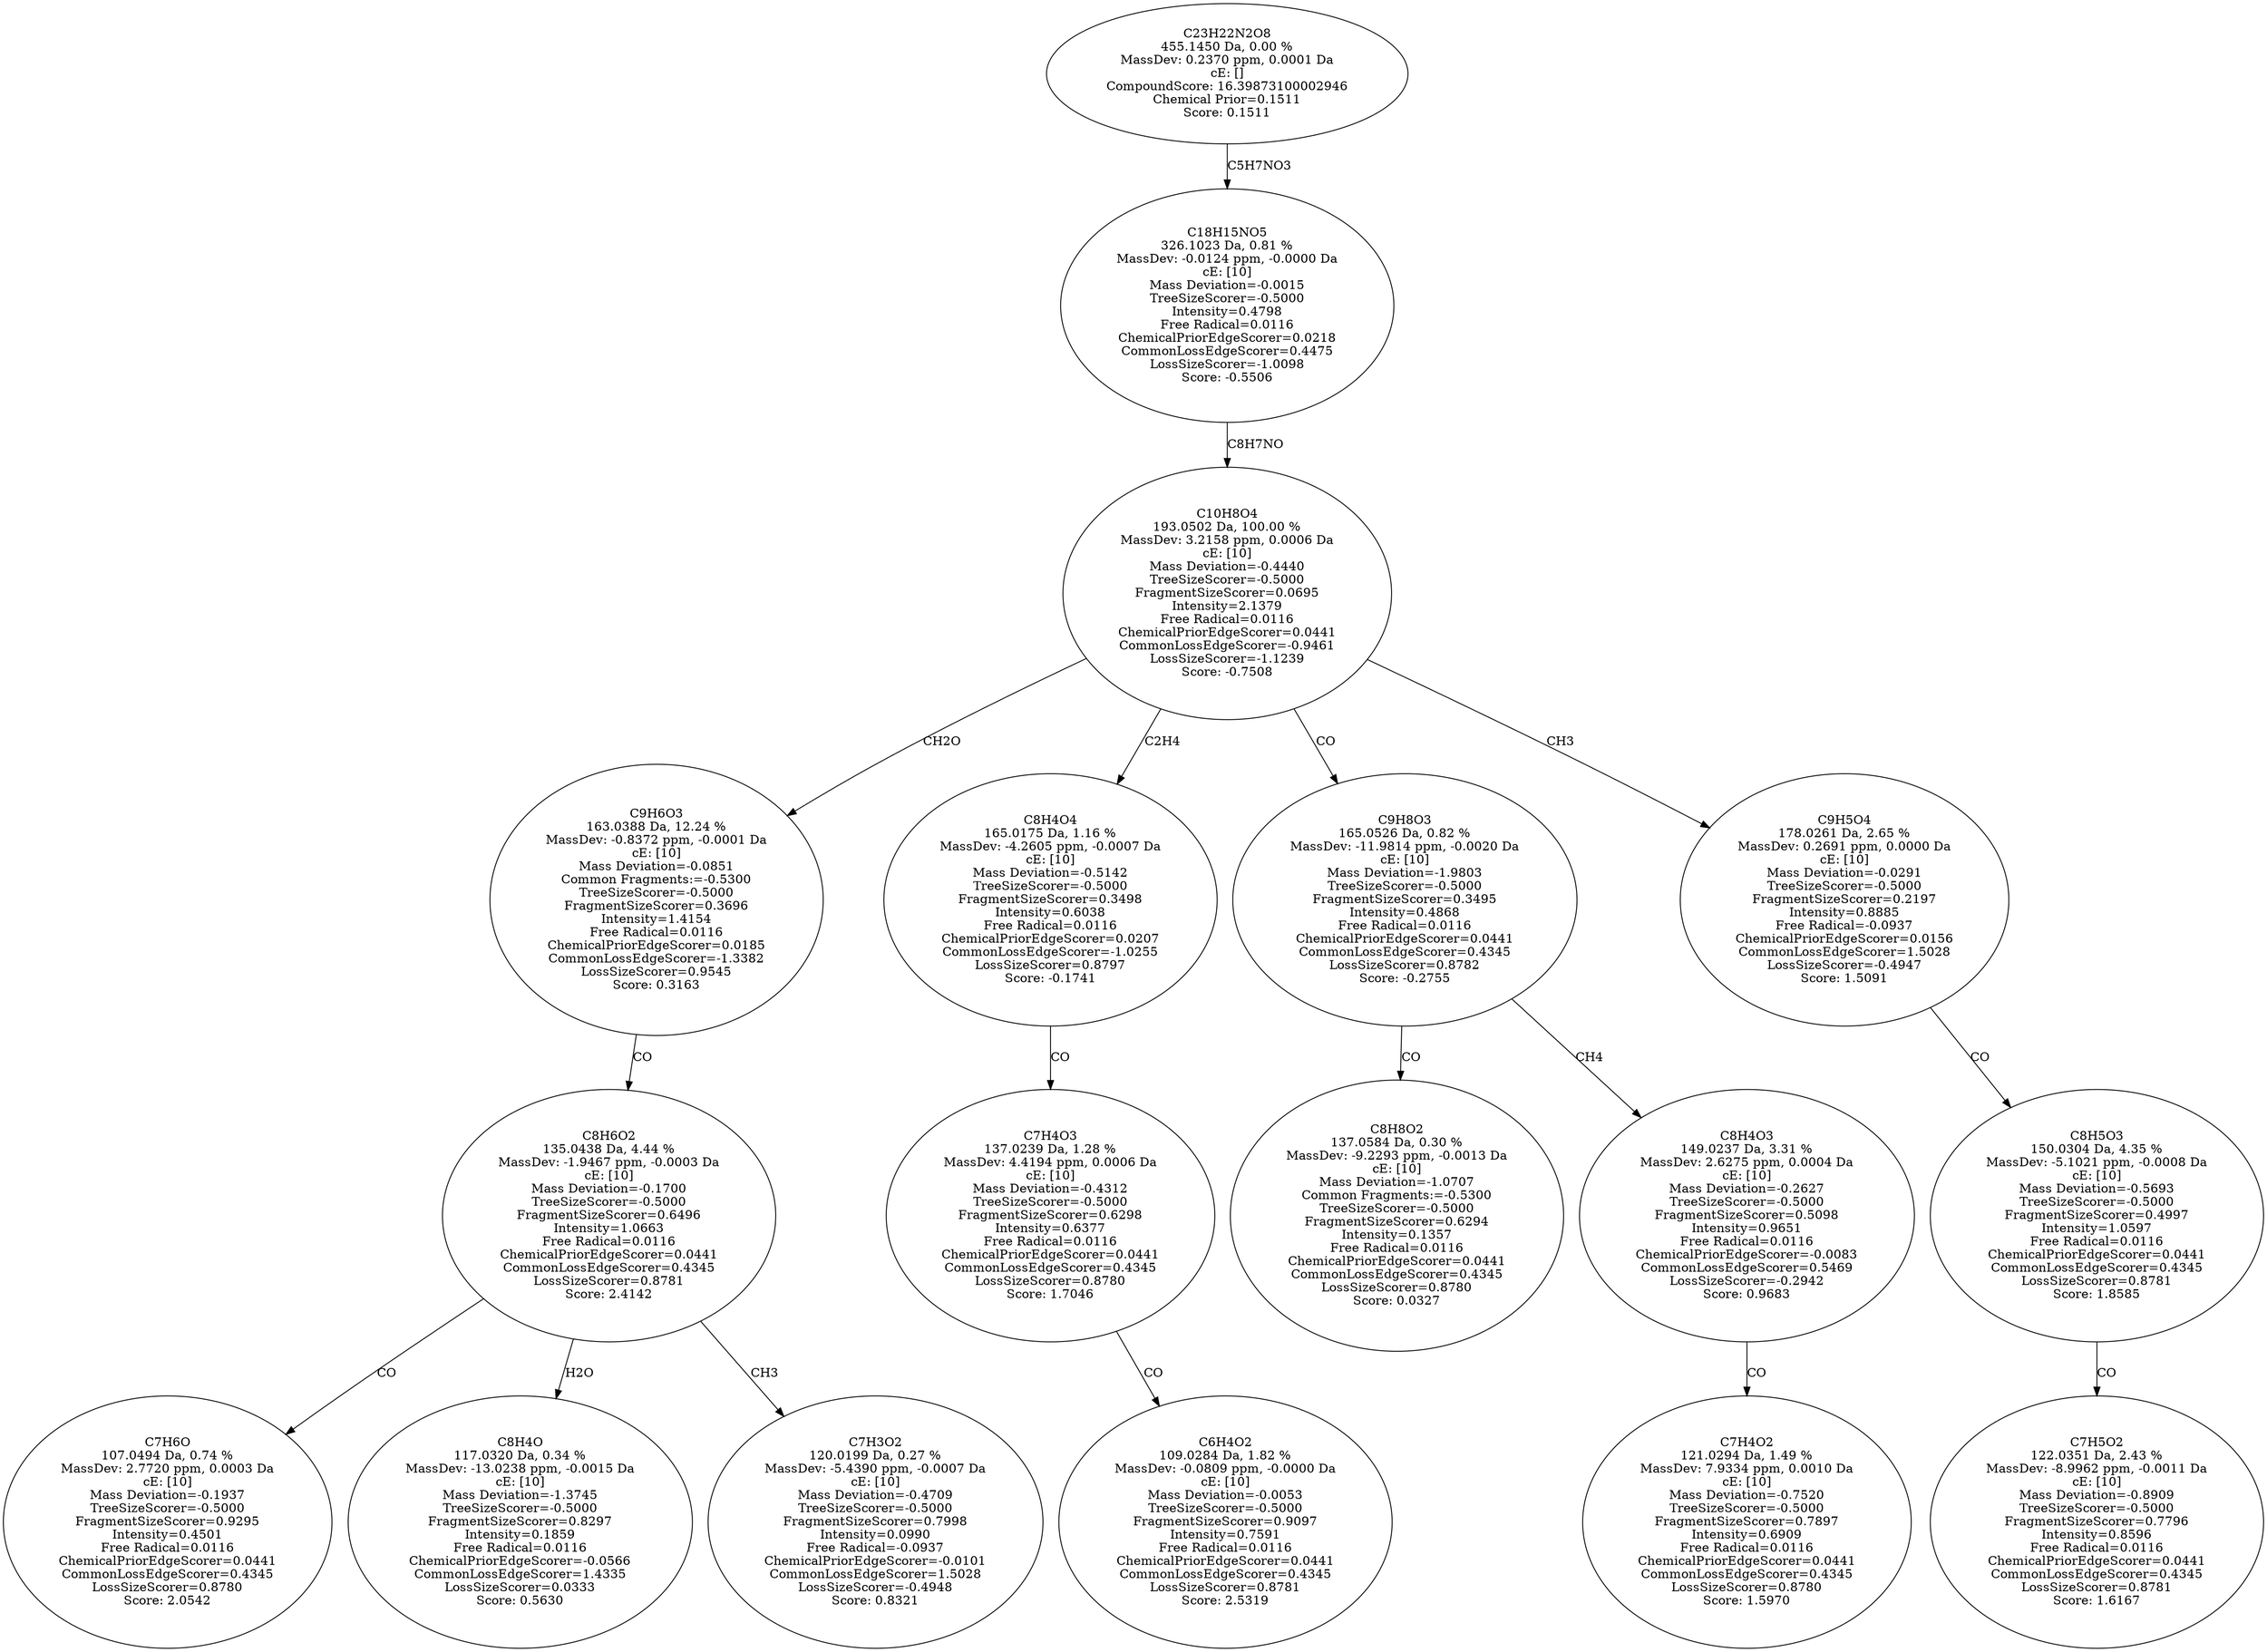 strict digraph {
v1 [label="C7H6O\n107.0494 Da, 0.74 %\nMassDev: 2.7720 ppm, 0.0003 Da\ncE: [10]\nMass Deviation=-0.1937\nTreeSizeScorer=-0.5000\nFragmentSizeScorer=0.9295\nIntensity=0.4501\nFree Radical=0.0116\nChemicalPriorEdgeScorer=0.0441\nCommonLossEdgeScorer=0.4345\nLossSizeScorer=0.8780\nScore: 2.0542"];
v2 [label="C8H4O\n117.0320 Da, 0.34 %\nMassDev: -13.0238 ppm, -0.0015 Da\ncE: [10]\nMass Deviation=-1.3745\nTreeSizeScorer=-0.5000\nFragmentSizeScorer=0.8297\nIntensity=0.1859\nFree Radical=0.0116\nChemicalPriorEdgeScorer=-0.0566\nCommonLossEdgeScorer=1.4335\nLossSizeScorer=0.0333\nScore: 0.5630"];
v3 [label="C7H3O2\n120.0199 Da, 0.27 %\nMassDev: -5.4390 ppm, -0.0007 Da\ncE: [10]\nMass Deviation=-0.4709\nTreeSizeScorer=-0.5000\nFragmentSizeScorer=0.7998\nIntensity=0.0990\nFree Radical=-0.0937\nChemicalPriorEdgeScorer=-0.0101\nCommonLossEdgeScorer=1.5028\nLossSizeScorer=-0.4948\nScore: 0.8321"];
v4 [label="C8H6O2\n135.0438 Da, 4.44 %\nMassDev: -1.9467 ppm, -0.0003 Da\ncE: [10]\nMass Deviation=-0.1700\nTreeSizeScorer=-0.5000\nFragmentSizeScorer=0.6496\nIntensity=1.0663\nFree Radical=0.0116\nChemicalPriorEdgeScorer=0.0441\nCommonLossEdgeScorer=0.4345\nLossSizeScorer=0.8781\nScore: 2.4142"];
v5 [label="C9H6O3\n163.0388 Da, 12.24 %\nMassDev: -0.8372 ppm, -0.0001 Da\ncE: [10]\nMass Deviation=-0.0851\nCommon Fragments:=-0.5300\nTreeSizeScorer=-0.5000\nFragmentSizeScorer=0.3696\nIntensity=1.4154\nFree Radical=0.0116\nChemicalPriorEdgeScorer=0.0185\nCommonLossEdgeScorer=-1.3382\nLossSizeScorer=0.9545\nScore: 0.3163"];
v6 [label="C6H4O2\n109.0284 Da, 1.82 %\nMassDev: -0.0809 ppm, -0.0000 Da\ncE: [10]\nMass Deviation=-0.0053\nTreeSizeScorer=-0.5000\nFragmentSizeScorer=0.9097\nIntensity=0.7591\nFree Radical=0.0116\nChemicalPriorEdgeScorer=0.0441\nCommonLossEdgeScorer=0.4345\nLossSizeScorer=0.8781\nScore: 2.5319"];
v7 [label="C7H4O3\n137.0239 Da, 1.28 %\nMassDev: 4.4194 ppm, 0.0006 Da\ncE: [10]\nMass Deviation=-0.4312\nTreeSizeScorer=-0.5000\nFragmentSizeScorer=0.6298\nIntensity=0.6377\nFree Radical=0.0116\nChemicalPriorEdgeScorer=0.0441\nCommonLossEdgeScorer=0.4345\nLossSizeScorer=0.8780\nScore: 1.7046"];
v8 [label="C8H4O4\n165.0175 Da, 1.16 %\nMassDev: -4.2605 ppm, -0.0007 Da\ncE: [10]\nMass Deviation=-0.5142\nTreeSizeScorer=-0.5000\nFragmentSizeScorer=0.3498\nIntensity=0.6038\nFree Radical=0.0116\nChemicalPriorEdgeScorer=0.0207\nCommonLossEdgeScorer=-1.0255\nLossSizeScorer=0.8797\nScore: -0.1741"];
v9 [label="C8H8O2\n137.0584 Da, 0.30 %\nMassDev: -9.2293 ppm, -0.0013 Da\ncE: [10]\nMass Deviation=-1.0707\nCommon Fragments:=-0.5300\nTreeSizeScorer=-0.5000\nFragmentSizeScorer=0.6294\nIntensity=0.1357\nFree Radical=0.0116\nChemicalPriorEdgeScorer=0.0441\nCommonLossEdgeScorer=0.4345\nLossSizeScorer=0.8780\nScore: 0.0327"];
v10 [label="C7H4O2\n121.0294 Da, 1.49 %\nMassDev: 7.9334 ppm, 0.0010 Da\ncE: [10]\nMass Deviation=-0.7520\nTreeSizeScorer=-0.5000\nFragmentSizeScorer=0.7897\nIntensity=0.6909\nFree Radical=0.0116\nChemicalPriorEdgeScorer=0.0441\nCommonLossEdgeScorer=0.4345\nLossSizeScorer=0.8780\nScore: 1.5970"];
v11 [label="C8H4O3\n149.0237 Da, 3.31 %\nMassDev: 2.6275 ppm, 0.0004 Da\ncE: [10]\nMass Deviation=-0.2627\nTreeSizeScorer=-0.5000\nFragmentSizeScorer=0.5098\nIntensity=0.9651\nFree Radical=0.0116\nChemicalPriorEdgeScorer=-0.0083\nCommonLossEdgeScorer=0.5469\nLossSizeScorer=-0.2942\nScore: 0.9683"];
v12 [label="C9H8O3\n165.0526 Da, 0.82 %\nMassDev: -11.9814 ppm, -0.0020 Da\ncE: [10]\nMass Deviation=-1.9803\nTreeSizeScorer=-0.5000\nFragmentSizeScorer=0.3495\nIntensity=0.4868\nFree Radical=0.0116\nChemicalPriorEdgeScorer=0.0441\nCommonLossEdgeScorer=0.4345\nLossSizeScorer=0.8782\nScore: -0.2755"];
v13 [label="C7H5O2\n122.0351 Da, 2.43 %\nMassDev: -8.9962 ppm, -0.0011 Da\ncE: [10]\nMass Deviation=-0.8909\nTreeSizeScorer=-0.5000\nFragmentSizeScorer=0.7796\nIntensity=0.8596\nFree Radical=0.0116\nChemicalPriorEdgeScorer=0.0441\nCommonLossEdgeScorer=0.4345\nLossSizeScorer=0.8781\nScore: 1.6167"];
v14 [label="C8H5O3\n150.0304 Da, 4.35 %\nMassDev: -5.1021 ppm, -0.0008 Da\ncE: [10]\nMass Deviation=-0.5693\nTreeSizeScorer=-0.5000\nFragmentSizeScorer=0.4997\nIntensity=1.0597\nFree Radical=0.0116\nChemicalPriorEdgeScorer=0.0441\nCommonLossEdgeScorer=0.4345\nLossSizeScorer=0.8781\nScore: 1.8585"];
v15 [label="C9H5O4\n178.0261 Da, 2.65 %\nMassDev: 0.2691 ppm, 0.0000 Da\ncE: [10]\nMass Deviation=-0.0291\nTreeSizeScorer=-0.5000\nFragmentSizeScorer=0.2197\nIntensity=0.8885\nFree Radical=-0.0937\nChemicalPriorEdgeScorer=0.0156\nCommonLossEdgeScorer=1.5028\nLossSizeScorer=-0.4947\nScore: 1.5091"];
v16 [label="C10H8O4\n193.0502 Da, 100.00 %\nMassDev: 3.2158 ppm, 0.0006 Da\ncE: [10]\nMass Deviation=-0.4440\nTreeSizeScorer=-0.5000\nFragmentSizeScorer=0.0695\nIntensity=2.1379\nFree Radical=0.0116\nChemicalPriorEdgeScorer=0.0441\nCommonLossEdgeScorer=-0.9461\nLossSizeScorer=-1.1239\nScore: -0.7508"];
v17 [label="C18H15NO5\n326.1023 Da, 0.81 %\nMassDev: -0.0124 ppm, -0.0000 Da\ncE: [10]\nMass Deviation=-0.0015\nTreeSizeScorer=-0.5000\nIntensity=0.4798\nFree Radical=0.0116\nChemicalPriorEdgeScorer=0.0218\nCommonLossEdgeScorer=0.4475\nLossSizeScorer=-1.0098\nScore: -0.5506"];
v18 [label="C23H22N2O8\n455.1450 Da, 0.00 %\nMassDev: 0.2370 ppm, 0.0001 Da\ncE: []\nCompoundScore: 16.39873100002946\nChemical Prior=0.1511\nScore: 0.1511"];
v4 -> v1 [label="CO"];
v4 -> v2 [label="H2O"];
v4 -> v3 [label="CH3"];
v5 -> v4 [label="CO"];
v16 -> v5 [label="CH2O"];
v7 -> v6 [label="CO"];
v8 -> v7 [label="CO"];
v16 -> v8 [label="C2H4"];
v12 -> v9 [label="CO"];
v11 -> v10 [label="CO"];
v12 -> v11 [label="CH4"];
v16 -> v12 [label="CO"];
v14 -> v13 [label="CO"];
v15 -> v14 [label="CO"];
v16 -> v15 [label="CH3"];
v17 -> v16 [label="C8H7NO"];
v18 -> v17 [label="C5H7NO3"];
}